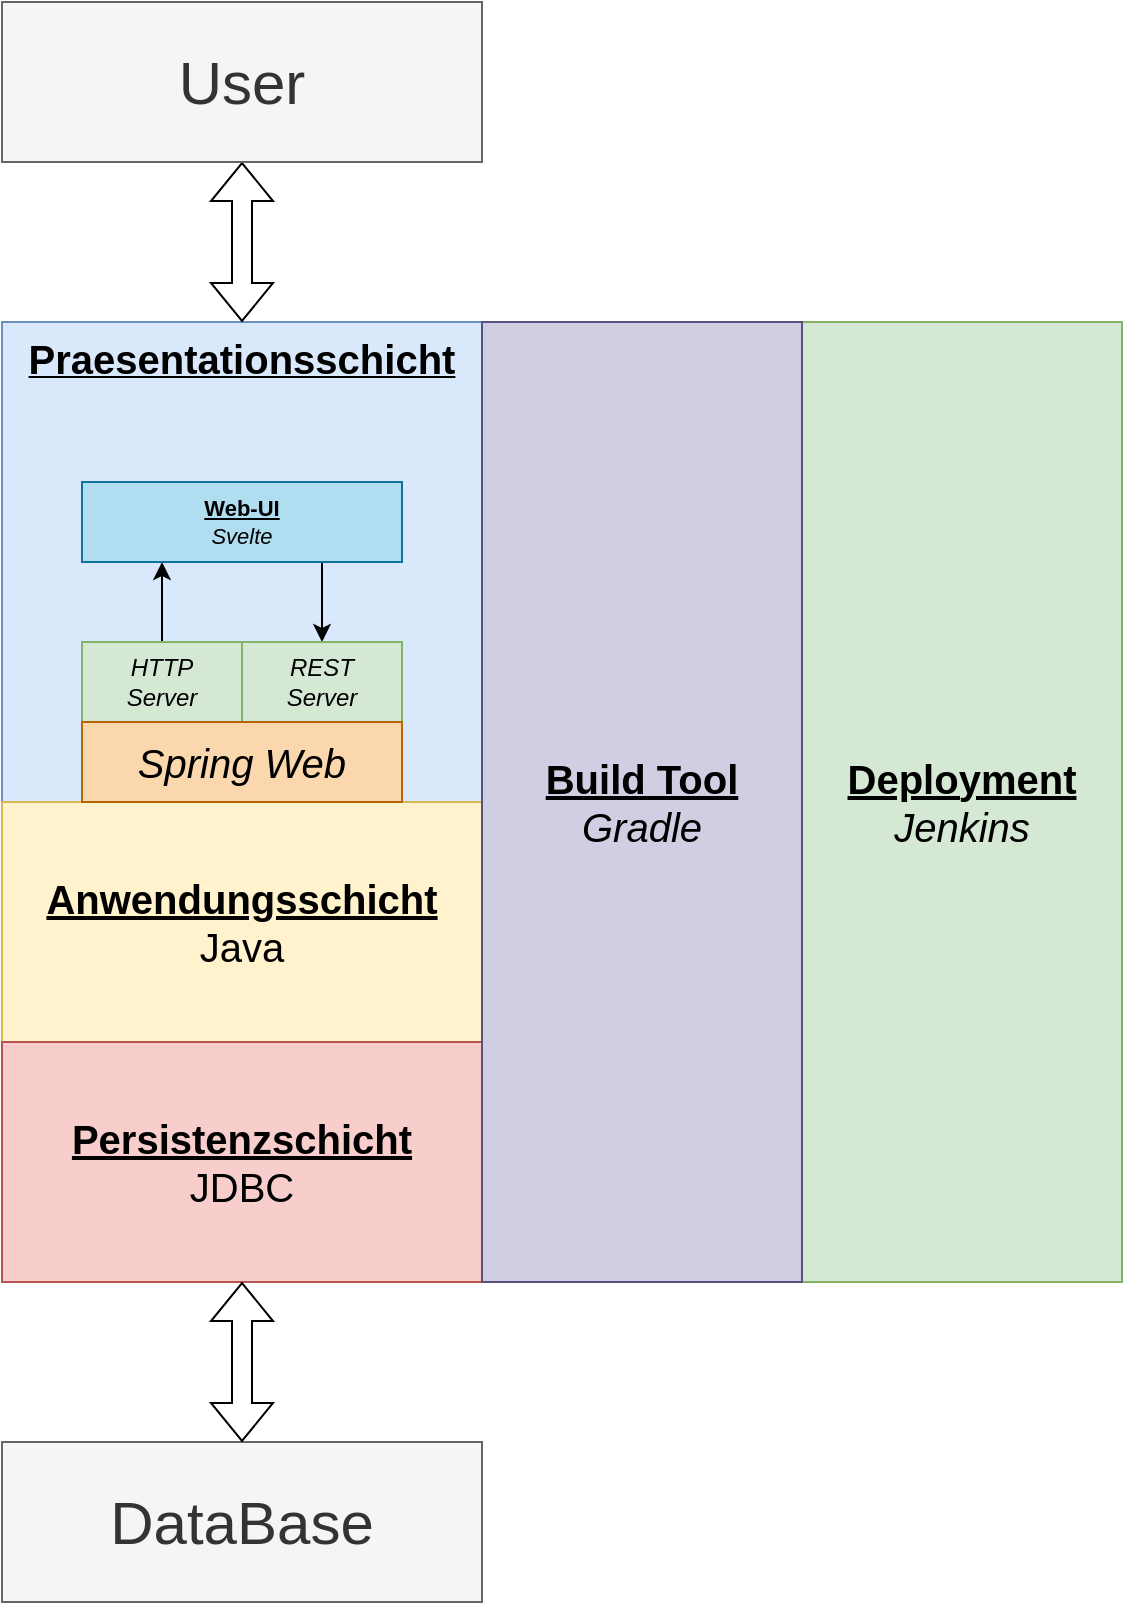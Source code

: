 <mxfile version="20.5.3" type="device"><diagram id="aYvVTPPIBEhbgz0ENbe5" name="Page-1"><mxGraphModel dx="1719" dy="980" grid="1" gridSize="10" guides="1" tooltips="1" connect="1" arrows="1" fold="1" page="1" pageScale="1" pageWidth="827" pageHeight="1169" math="0" shadow="0"><root><mxCell id="0"/><mxCell id="1" parent="0"/><mxCell id="dcsKU4jN1webzBw2flfZ-1" value="&lt;b&gt;&lt;u&gt;&lt;font style=&quot;font-size: 20px;&quot;&gt;Praesentationsschicht&lt;/font&gt;&lt;/u&gt;&lt;/b&gt;" style="rounded=0;whiteSpace=wrap;html=1;fillColor=#dae8fc;strokeColor=#6c8ebf;verticalAlign=top;" parent="1" vertex="1"><mxGeometry x="40" y="160" width="240" height="240" as="geometry"/></mxCell><mxCell id="dcsKU4jN1webzBw2flfZ-2" value="&lt;font style=&quot;font-size: 20px;&quot;&gt;&lt;b&gt;&lt;u&gt;Anwendungsschicht&lt;/u&gt;&lt;/b&gt;&lt;br&gt;Java&lt;/font&gt;" style="rounded=0;whiteSpace=wrap;html=1;fillColor=#fff2cc;strokeColor=#d6b656;" parent="1" vertex="1"><mxGeometry x="40" y="400" width="240" height="120" as="geometry"/></mxCell><mxCell id="dcsKU4jN1webzBw2flfZ-3" value="&lt;font style=&quot;font-size: 20px;&quot;&gt;&lt;b&gt;&lt;u&gt;Persistenzschicht&lt;/u&gt;&lt;/b&gt;&lt;br&gt;JDBC&lt;/font&gt;" style="rounded=0;whiteSpace=wrap;html=1;fillColor=#f8cecc;strokeColor=#b85450;" parent="1" vertex="1"><mxGeometry x="40" y="520" width="240" height="120" as="geometry"/></mxCell><mxCell id="dcsKU4jN1webzBw2flfZ-4" value="&lt;font style=&quot;font-size: 20px;&quot;&gt;&lt;b&gt;&lt;u&gt;Deployment&lt;/u&gt;&lt;/b&gt;&lt;br&gt;&lt;i&gt;Jenkins&lt;/i&gt;&lt;/font&gt;" style="rounded=0;whiteSpace=wrap;html=1;fillColor=#d5e8d4;strokeColor=#82b366;" parent="1" vertex="1"><mxGeometry x="440" y="160" width="160" height="480" as="geometry"/></mxCell><mxCell id="iramuleV5LA8ADWcDIde-2" style="edgeStyle=orthogonalEdgeStyle;rounded=0;orthogonalLoop=1;jettySize=auto;html=1;" parent="1" target="AWPs1Cw4IwhHMQNMjW0Z-1" edge="1"><mxGeometry relative="1" as="geometry"><mxPoint x="120.0" y="320" as="sourcePoint"/><Array as="points"><mxPoint x="120" y="290"/><mxPoint x="120" y="290"/></Array></mxGeometry></mxCell><mxCell id="iramuleV5LA8ADWcDIde-3" style="edgeStyle=orthogonalEdgeStyle;rounded=0;orthogonalLoop=1;jettySize=auto;html=1;" parent="1" source="AWPs1Cw4IwhHMQNMjW0Z-1" edge="1"><mxGeometry relative="1" as="geometry"><mxPoint x="200.0" y="320" as="targetPoint"/><Array as="points"><mxPoint x="200" y="290"/><mxPoint x="200" y="290"/></Array></mxGeometry></mxCell><mxCell id="AWPs1Cw4IwhHMQNMjW0Z-1" value="&lt;b&gt;&lt;u&gt;Web-UI&lt;/u&gt;&lt;/b&gt;&lt;br&gt;&lt;i&gt;Svelte&lt;/i&gt;" style="rounded=0;whiteSpace=wrap;html=1;labelBackgroundColor=none;fontSize=11;fillColor=#b1ddf0;strokeColor=#10739e;" parent="1" vertex="1"><mxGeometry x="80" y="240" width="160" height="40" as="geometry"/></mxCell><mxCell id="AWPs1Cw4IwhHMQNMjW0Z-2" value="&lt;font style=&quot;font-size: 20px;&quot;&gt;&lt;b&gt;&lt;u&gt;Build Tool&lt;/u&gt;&lt;/b&gt;&lt;br&gt;&lt;i&gt;Gradle&lt;/i&gt;&lt;/font&gt;" style="rounded=0;whiteSpace=wrap;html=1;labelBackgroundColor=none;fillColor=#d0cee2;strokeColor=#56517e;" parent="1" vertex="1"><mxGeometry x="280" y="160" width="160" height="480" as="geometry"/></mxCell><mxCell id="iramuleV5LA8ADWcDIde-6" value="&lt;font style=&quot;font-size: 12px;&quot;&gt;&lt;i&gt;HTTP&lt;br&gt;Server&lt;/i&gt;&lt;/font&gt;" style="rounded=0;whiteSpace=wrap;html=1;fontSize=12;fillColor=#d5e8d4;strokeColor=#82b366;" parent="1" vertex="1"><mxGeometry x="80" y="320" width="80" height="40" as="geometry"/></mxCell><mxCell id="iramuleV5LA8ADWcDIde-7" value="&lt;i&gt;REST&lt;br&gt;Server&lt;/i&gt;" style="rounded=0;whiteSpace=wrap;html=1;fontSize=12;fillColor=#d5e8d4;strokeColor=#82b366;" parent="1" vertex="1"><mxGeometry x="160" y="320" width="80" height="40" as="geometry"/></mxCell><mxCell id="iramuleV5LA8ADWcDIde-8" value="&lt;i style=&quot;&quot;&gt;Spring Web&lt;/i&gt;" style="rounded=0;whiteSpace=wrap;html=1;fontSize=20;fillColor=#fad7ac;strokeColor=#b46504;" parent="1" vertex="1"><mxGeometry x="80" y="360" width="160" height="40" as="geometry"/></mxCell><mxCell id="61dseHiu8m7e6Xkxv_re-1" value="" style="shape=flexArrow;endArrow=classic;startArrow=classic;html=1;rounded=0;" edge="1" parent="1" source="dcsKU4jN1webzBw2flfZ-1"><mxGeometry width="100" height="100" relative="1" as="geometry"><mxPoint x="360" y="360" as="sourcePoint"/><mxPoint x="160" y="80" as="targetPoint"/></mxGeometry></mxCell><mxCell id="61dseHiu8m7e6Xkxv_re-2" value="&lt;font style=&quot;font-size: 30px;&quot;&gt;User&lt;/font&gt;" style="rounded=0;whiteSpace=wrap;html=1;fillColor=#f5f5f5;fontColor=#333333;strokeColor=#666666;" vertex="1" parent="1"><mxGeometry x="40" width="240" height="80" as="geometry"/></mxCell><mxCell id="61dseHiu8m7e6Xkxv_re-3" value="&lt;font style=&quot;font-size: 30px;&quot;&gt;DataBase&lt;/font&gt;" style="rounded=0;whiteSpace=wrap;html=1;fillColor=#f5f5f5;fontColor=#333333;strokeColor=#666666;" vertex="1" parent="1"><mxGeometry x="40" y="720" width="240" height="80" as="geometry"/></mxCell><mxCell id="61dseHiu8m7e6Xkxv_re-5" value="" style="shape=flexArrow;endArrow=classic;startArrow=classic;html=1;rounded=0;" edge="1" parent="1"><mxGeometry width="100" height="100" relative="1" as="geometry"><mxPoint x="160" y="720" as="sourcePoint"/><mxPoint x="160" y="640.0" as="targetPoint"/></mxGeometry></mxCell></root></mxGraphModel></diagram></mxfile>